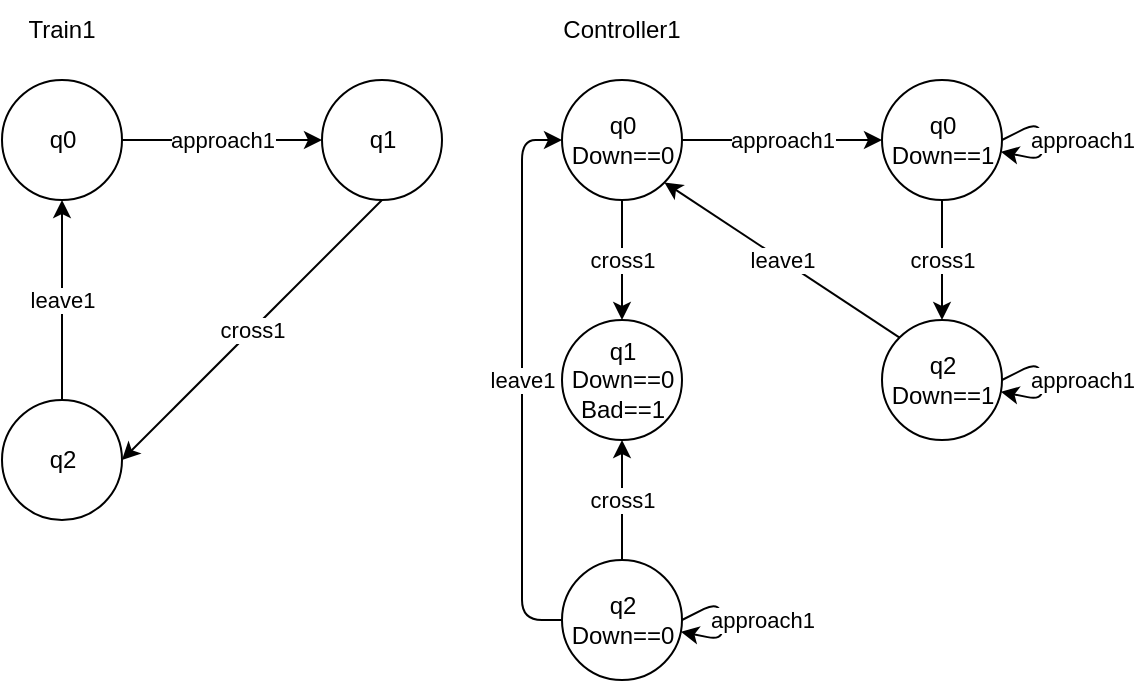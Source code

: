 <mxfile>
    <diagram id="Nii93QJuHP6GY2YIdgYS" name="Page-1">
        <mxGraphModel dx="578" dy="387" grid="1" gridSize="10" guides="1" tooltips="1" connect="1" arrows="1" fold="1" page="1" pageScale="1" pageWidth="850" pageHeight="1100" math="0" shadow="0">
            <root>
                <mxCell id="0"/>
                <mxCell id="1" parent="0"/>
                <mxCell id="6" value="approach1" style="edgeStyle=none;html=1;exitX=1;exitY=0.5;exitDx=0;exitDy=0;entryX=0;entryY=0.5;entryDx=0;entryDy=0;" parent="1" source="3" target="4" edge="1">
                    <mxGeometry relative="1" as="geometry"/>
                </mxCell>
                <mxCell id="3" value="q0" style="shape=ellipse;html=1;dashed=0;whitespace=wrap;aspect=fixed;perimeter=ellipsePerimeter;" parent="1" vertex="1">
                    <mxGeometry x="80" y="120" width="60" height="60" as="geometry"/>
                </mxCell>
                <mxCell id="7" value="cross1" style="edgeStyle=none;html=1;exitX=0.5;exitY=1;exitDx=0;exitDy=0;entryX=1;entryY=0.5;entryDx=0;entryDy=0;" parent="1" source="4" target="5" edge="1">
                    <mxGeometry relative="1" as="geometry"/>
                </mxCell>
                <mxCell id="4" value="q1" style="shape=ellipse;html=1;dashed=0;whitespace=wrap;aspect=fixed;perimeter=ellipsePerimeter;" parent="1" vertex="1">
                    <mxGeometry x="240" y="120" width="60" height="60" as="geometry"/>
                </mxCell>
                <mxCell id="8" value="leave1" style="edgeStyle=none;html=1;exitX=0.5;exitY=0;exitDx=0;exitDy=0;entryX=0.5;entryY=1;entryDx=0;entryDy=0;" parent="1" source="5" target="3" edge="1">
                    <mxGeometry relative="1" as="geometry"/>
                </mxCell>
                <mxCell id="5" value="q2" style="shape=ellipse;html=1;dashed=0;whitespace=wrap;aspect=fixed;perimeter=ellipsePerimeter;" parent="1" vertex="1">
                    <mxGeometry x="80" y="280" width="60" height="60" as="geometry"/>
                </mxCell>
                <mxCell id="10" value="Train1" style="text;html=1;strokeColor=none;fillColor=none;align=center;verticalAlign=middle;whiteSpace=wrap;rounded=0;" parent="1" vertex="1">
                    <mxGeometry x="80" y="80" width="60" height="30" as="geometry"/>
                </mxCell>
                <mxCell id="11" value="Controller1" style="text;html=1;strokeColor=none;fillColor=none;align=center;verticalAlign=middle;whiteSpace=wrap;rounded=0;" parent="1" vertex="1">
                    <mxGeometry x="360" y="80" width="60" height="30" as="geometry"/>
                </mxCell>
                <mxCell id="15" value="approach1" style="edgeStyle=none;html=1;exitX=1;exitY=0.5;exitDx=0;exitDy=0;" parent="1" source="12" target="13" edge="1">
                    <mxGeometry relative="1" as="geometry"/>
                </mxCell>
                <mxCell id="18" value="cross1" style="edgeStyle=none;html=1;exitX=0.5;exitY=1;exitDx=0;exitDy=0;entryX=0.5;entryY=0;entryDx=0;entryDy=0;" parent="1" source="12" target="17" edge="1">
                    <mxGeometry relative="1" as="geometry"/>
                </mxCell>
                <mxCell id="12" value="q0&lt;br&gt;Down==0" style="shape=ellipse;html=1;dashed=0;whitespace=wrap;aspect=fixed;perimeter=ellipsePerimeter;" parent="1" vertex="1">
                    <mxGeometry x="360" y="120" width="60" height="60" as="geometry"/>
                </mxCell>
                <mxCell id="16" value="cross1" style="edgeStyle=none;html=1;exitX=0.5;exitY=1;exitDx=0;exitDy=0;entryX=0.5;entryY=0;entryDx=0;entryDy=0;" parent="1" source="13" target="14" edge="1">
                    <mxGeometry relative="1" as="geometry"/>
                </mxCell>
                <mxCell id="13" value="q0&lt;br&gt;Down==1" style="shape=ellipse;html=1;dashed=0;whitespace=wrap;aspect=fixed;perimeter=ellipsePerimeter;" parent="1" vertex="1">
                    <mxGeometry x="520" y="120" width="60" height="60" as="geometry"/>
                </mxCell>
                <mxCell id="29" value="leave1" style="edgeStyle=none;html=1;exitX=0;exitY=0;exitDx=0;exitDy=0;entryX=1;entryY=1;entryDx=0;entryDy=0;" edge="1" parent="1" source="14" target="12">
                    <mxGeometry relative="1" as="geometry"/>
                </mxCell>
                <mxCell id="14" value="q2&lt;br&gt;Down==1" style="shape=ellipse;html=1;dashed=0;whitespace=wrap;aspect=fixed;perimeter=ellipsePerimeter;" parent="1" vertex="1">
                    <mxGeometry x="520" y="240" width="60" height="60" as="geometry"/>
                </mxCell>
                <mxCell id="17" value="q1&lt;br&gt;Down==0&lt;br&gt;Bad==1" style="shape=ellipse;html=1;dashed=0;whitespace=wrap;aspect=fixed;perimeter=ellipsePerimeter;" parent="1" vertex="1">
                    <mxGeometry x="360" y="240" width="60" height="60" as="geometry"/>
                </mxCell>
                <mxCell id="19" value="approach1" style="edgeStyle=none;html=1;exitX=1;exitY=0.5;exitDx=0;exitDy=0;" parent="1" source="14" target="14" edge="1">
                    <mxGeometry x="0.022" y="20" relative="1" as="geometry">
                        <mxPoint as="offset"/>
                    </mxGeometry>
                </mxCell>
                <mxCell id="21" value="cross1" style="edgeStyle=none;html=1;exitX=0;exitY=0.5;exitDx=0;exitDy=0;entryX=0.5;entryY=1;entryDx=0;entryDy=0;" parent="1" source="20" target="17" edge="1">
                    <mxGeometry relative="1" as="geometry"/>
                </mxCell>
                <mxCell id="25" value="leave1" style="edgeStyle=elbowEdgeStyle;html=1;exitX=0.5;exitY=1;exitDx=0;exitDy=0;entryX=0;entryY=0.5;entryDx=0;entryDy=0;" parent="1" source="20" target="12" edge="1">
                    <mxGeometry relative="1" as="geometry">
                        <Array as="points">
                            <mxPoint x="340" y="270"/>
                        </Array>
                    </mxGeometry>
                </mxCell>
                <mxCell id="20" value="q2&lt;br&gt;Down==0" style="shape=ellipse;html=1;dashed=0;whitespace=wrap;aspect=fixed;perimeter=ellipsePerimeter;direction=south;" parent="1" vertex="1">
                    <mxGeometry x="360" y="360" width="60" height="60" as="geometry"/>
                </mxCell>
                <mxCell id="24" value="approach1" style="edgeStyle=none;html=1;exitX=0.5;exitY=0;exitDx=0;exitDy=0;" parent="1" source="20" target="20" edge="1">
                    <mxGeometry x="0.022" y="20" relative="1" as="geometry">
                        <mxPoint x="480" y="350" as="sourcePoint"/>
                        <mxPoint x="530" y="380" as="targetPoint"/>
                        <mxPoint as="offset"/>
                    </mxGeometry>
                </mxCell>
                <mxCell id="28" value="approach1" style="edgeStyle=none;html=1;exitX=1;exitY=0.5;exitDx=0;exitDy=0;" edge="1" parent="1" source="13" target="13">
                    <mxGeometry x="0.022" y="20" relative="1" as="geometry">
                        <mxPoint as="offset"/>
                        <mxPoint x="590" y="280" as="sourcePoint"/>
                        <mxPoint x="589" y="330" as="targetPoint"/>
                    </mxGeometry>
                </mxCell>
            </root>
        </mxGraphModel>
    </diagram>
</mxfile>